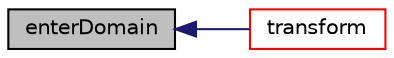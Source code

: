 digraph "enterDomain"
{
  bgcolor="transparent";
  edge [fontname="Helvetica",fontsize="10",labelfontname="Helvetica",labelfontsize="10"];
  node [fontname="Helvetica",fontsize="10",shape=record];
  rankdir="LR";
  Node42 [label="enterDomain",height=0.2,width=0.4,color="black", fillcolor="grey75", style="filled", fontcolor="black"];
  Node42 -> Node43 [dir="back",color="midnightblue",fontsize="10",style="solid",fontname="Helvetica"];
  Node43 [label="transform",height=0.2,width=0.4,color="red",URL="$a22281.html#a1d0884150bd9803c4d28ebaecce97692",tooltip="Apply rotation matrix to any coordinates. "];
}
